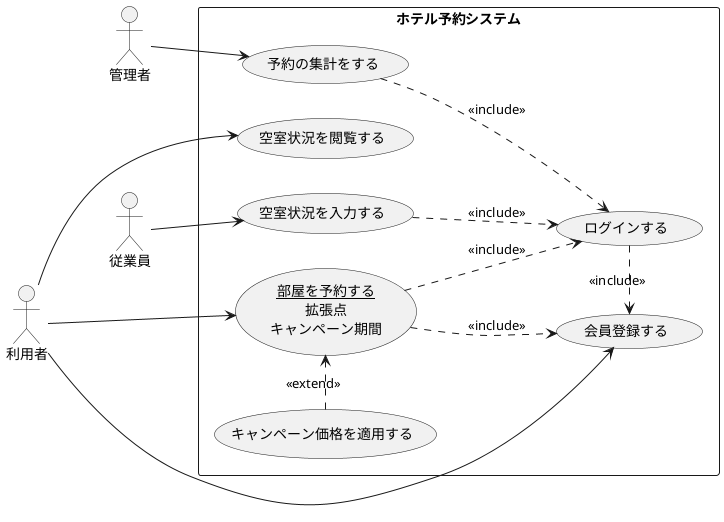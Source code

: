 @startuml ユースケース図
left to right direction
actor 利用者 
actor 従業員 
actor 管理者 
rectangle ホテル予約システム {
  usecase 空室状況を入力する
  usecase 空室状況を閲覧する
  usecase キャンペーン価格を適用する
  usecase 予約の集計をする
  usecase ログインする 
  usecase 会員登録する
  usecase (<u>部屋を予約する</u>\n拡張点\nキャンペーン期間) as a
}
利用者 -> 空室状況を閲覧する
利用者 --> a 
利用者 ----> 会員登録する 
従業員 --> 空室状況を入力する
管理者 --> 予約の集計をする
a ..> ログインする : << include >>
空室状況を入力する ..> ログインする : << include >>
予約の集計をする ..> ログインする : << include >>
キャンペーン価格を適用する .> a : <<extend>>
ログインする .> 会員登録する : <<include>>
a ..> 会員登録する : << include >>
@enduml
